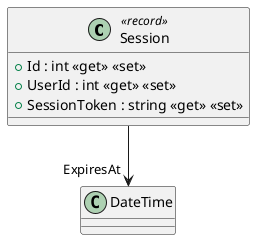 @startuml
class Session <<record>> {
    + Id : int <<get>> <<set>>
    + UserId : int <<get>> <<set>>
    + SessionToken : string <<get>> <<set>>
}
Session --> "ExpiresAt" DateTime
@enduml
